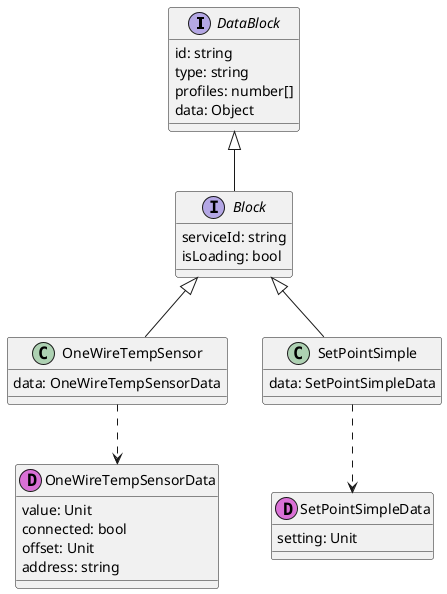 @startuml Datamodel

interface DataBlock {
    id: string
    type: string
    profiles: number[]
    data: Object
}

interface Block {
    serviceId: string
    isLoading: bool
}

class OneWireTempSensor {
    data: OneWireTempSensorData
}

class SetPointSimple {
    data: SetPointSimpleData
}

class OneWireTempSensorData << (D,orchid) >> {
    value: Unit
    connected: bool
    offset: Unit
    address: string
}

class SetPointSimpleData << (D,orchid) >> {
    setting: Unit
}

Block -up-|> DataBlock
OneWireTempSensor -up-|> Block
OneWireTempSensor ..> OneWireTempSensorData
SetPointSimple -up-|> Block
SetPointSimple ..> SetPointSimpleData

@enduml